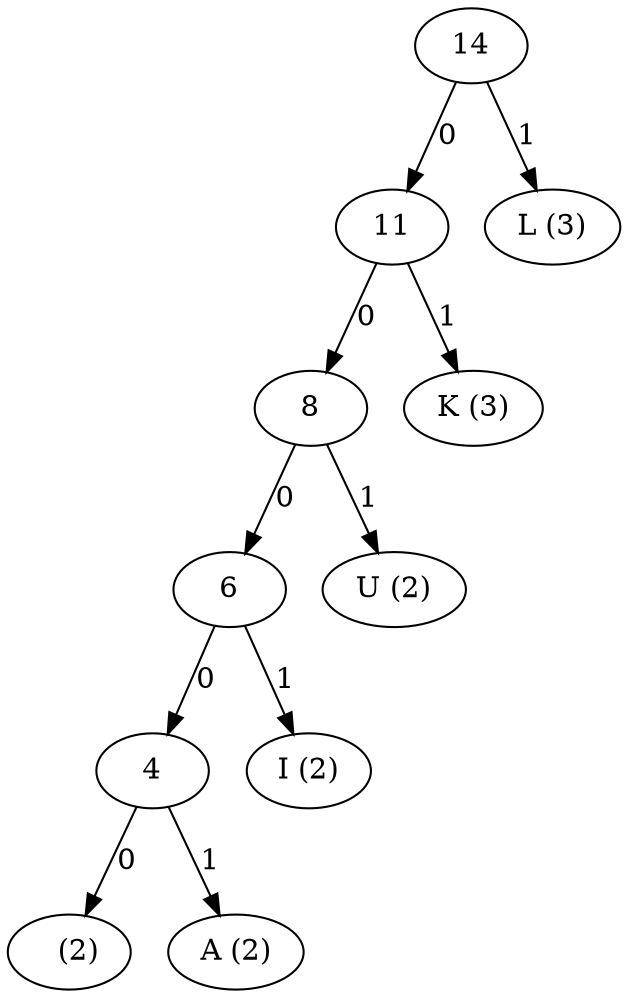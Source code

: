 digraph G {
    "00D31800" [label="14"];
    "00D31800" -> "00D317E0" [label="0"];
    "00D317E0" [label="11"];
    "00D317E0" -> "00D317C0" [label="0"];
    "00D317C0" [label="8"];
    "00D317C0" -> "00D317A0" [label="0"];
    "00D317A0" [label="6"];
    "00D317A0" -> "00D31780" [label="0"];
    "00D31780" [label="4"];
    "00D31780" -> "00D31740" [label="0"];
    "00D31740" [label="  (2)"];
    "00D31780" -> "00D31720" [label="1"];
    "00D31720" [label="A (2)"];
    "00D317A0" -> "00D31B60" [label="1"];
    "00D31B60" [label="I (2)"];
    "00D317C0" -> "00D31760" [label="1"];
    "00D31760" [label="U (2)"];
    "00D317E0" -> "00D31700" [label="1"];
    "00D31700" [label="K (3)"];
    "00D31800" -> "00D31B40" [label="1"];
    "00D31B40" [label="L (3)"];
}
